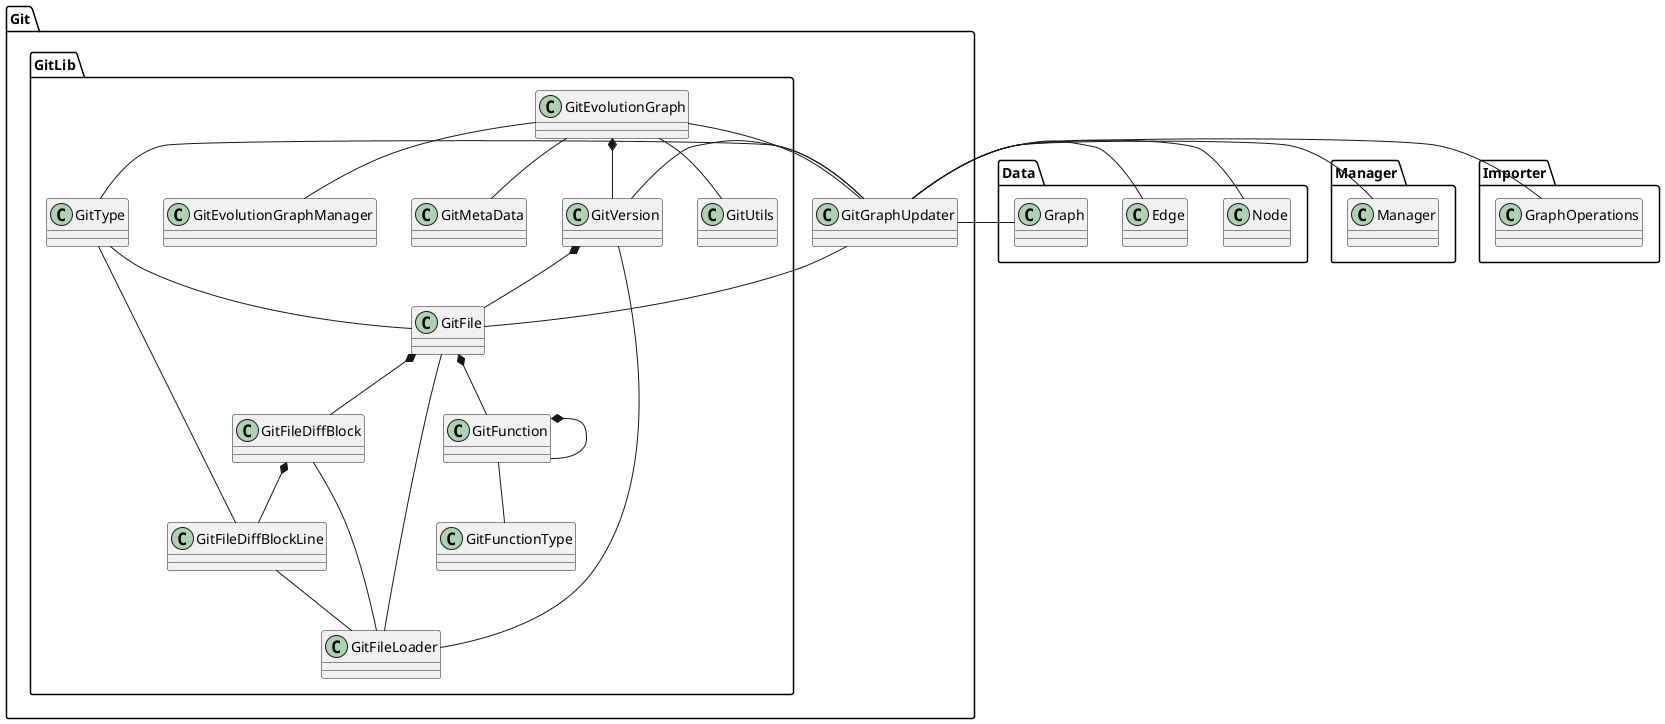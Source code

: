 @startuml

package Git {

package GitLib {
GitEvolutionGraph -down- GitUtils
GitEvolutionGraph *-down- GitVersion
GitVersion *-down- GitFile
GitFile -up- GitType
GitFile *-down- GitFileDiffBlock
GitFile -down- GitFileLoader
GitFile *-down- GitFunction
GitFunction *-- GitFunction
GitFunction -down- GitFunctionType
GitFileDiffBlock -down- GitFileLoader
GitFileDiffBlock *-down- GitFileDiffBlockLine
GitFileDiffBlockLine -down- GitFileLoader
GitFileDiffBlockLine -up- GitType
GitVersion -down- GitFileLoader
GitEvolutionGraph -down- GitEvolutionGraphManager
GitEvolutionGraph -down- GitMetaData
}

GitGraphUpdater -left- GitEvolutionGraph
GitGraphUpdater -left- GitType
GitGraphUpdater -left- GitFile
GitGraphUpdater - GitVersion
}

package Data {
Node - GitGraphUpdater
Edge - GitGraphUpdater
Graph - GitGraphUpdater
}

package Manager {
Manager - GitGraphUpdater
}

package Importer {
GraphOperations - GitGraphUpdater
}

@enduml
